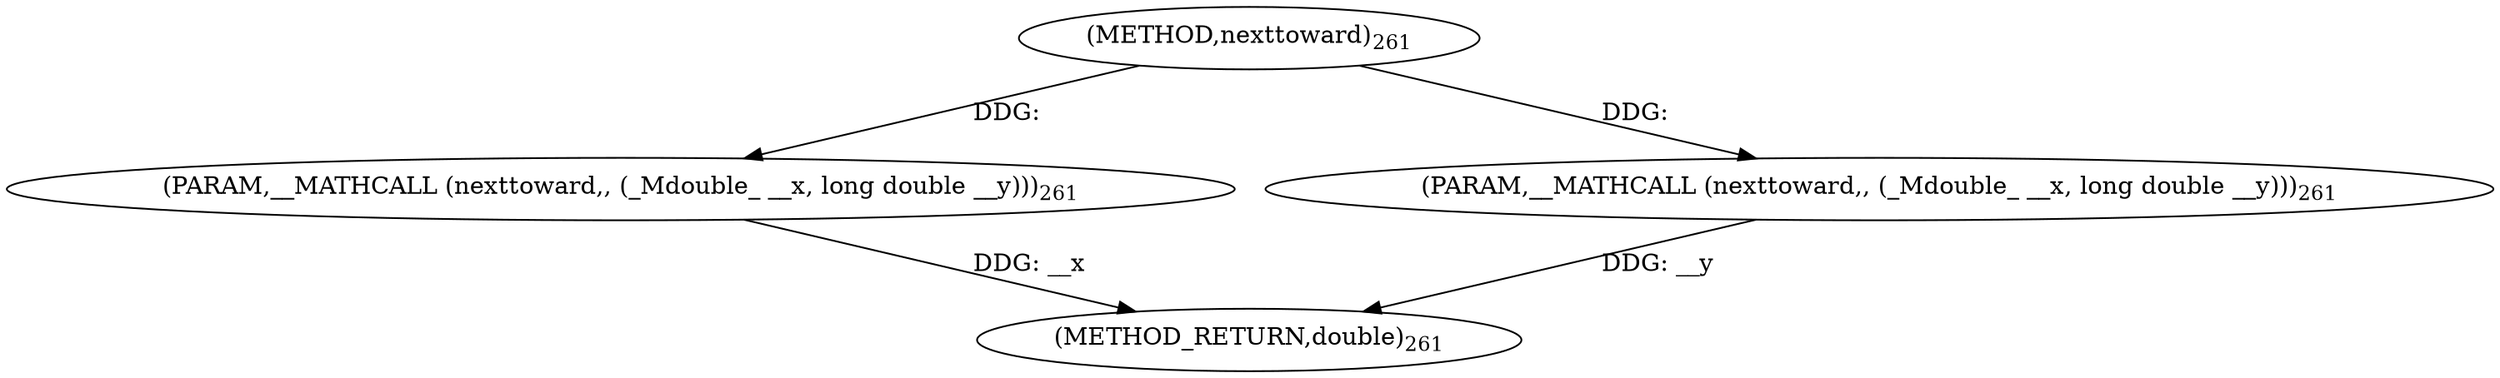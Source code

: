 digraph "nexttoward" {  
"6385" [label = <(METHOD,nexttoward)<SUB>261</SUB>> ]
"6388" [label = <(METHOD_RETURN,double)<SUB>261</SUB>> ]
"6386" [label = <(PARAM,__MATHCALL (nexttoward,, (_Mdouble_ __x, long double __y)))<SUB>261</SUB>> ]
"6387" [label = <(PARAM,__MATHCALL (nexttoward,, (_Mdouble_ __x, long double __y)))<SUB>261</SUB>> ]
  "6386" -> "6388"  [ label = "DDG: __x"] 
  "6387" -> "6388"  [ label = "DDG: __y"] 
  "6385" -> "6386"  [ label = "DDG: "] 
  "6385" -> "6387"  [ label = "DDG: "] 
}
